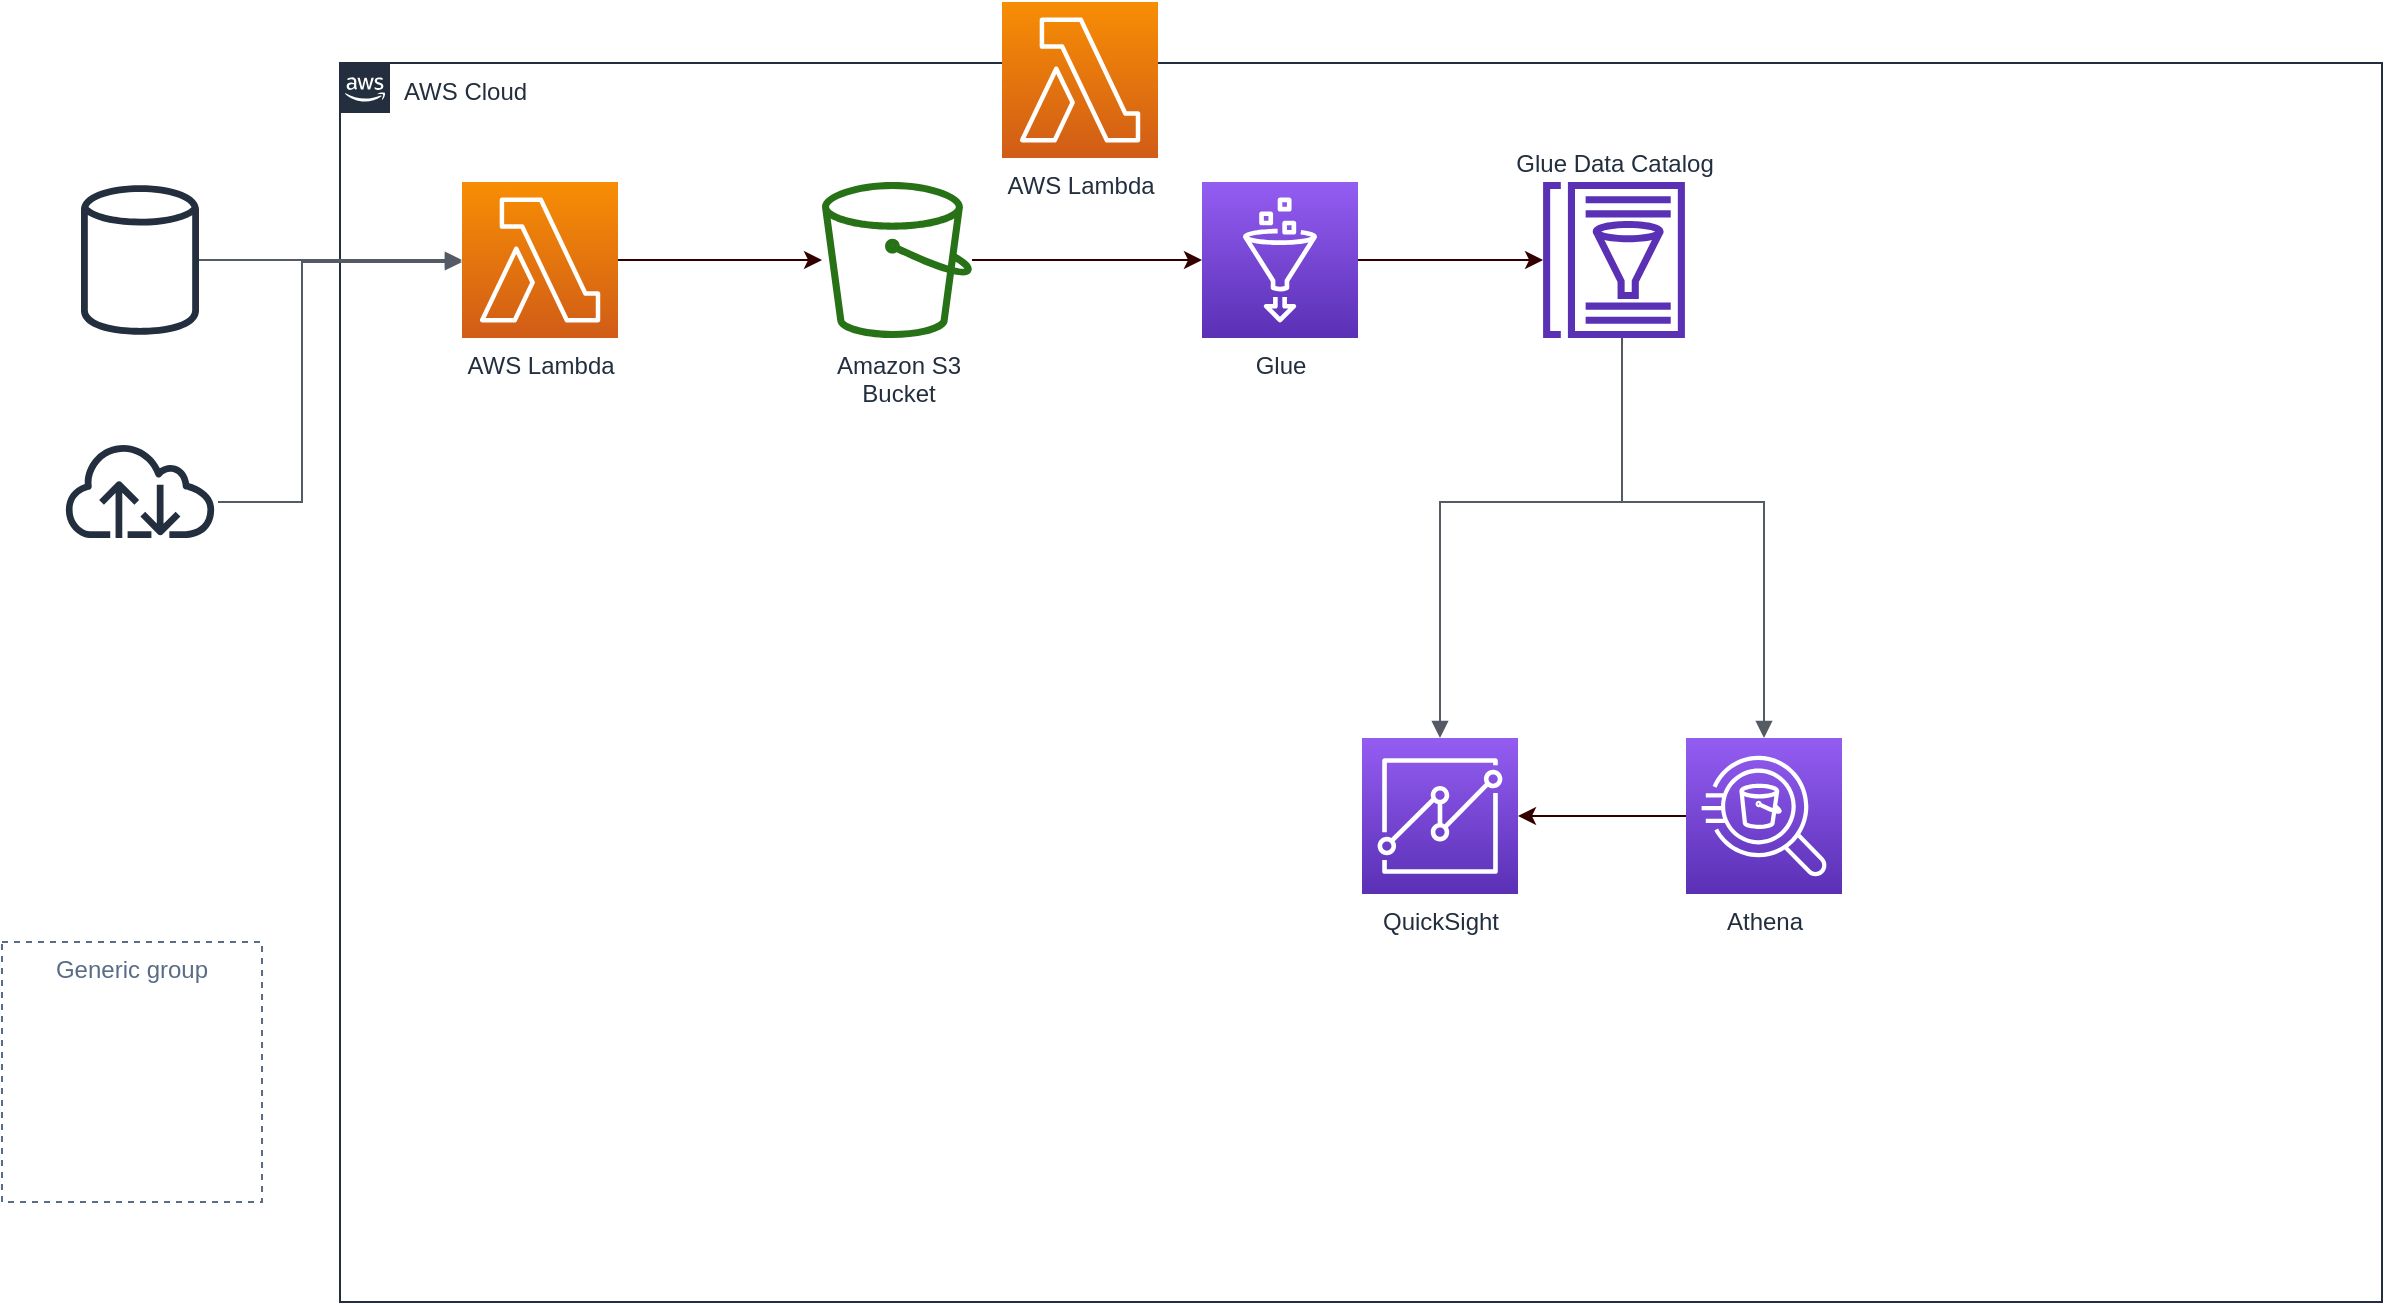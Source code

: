 <mxfile version="14.9.6" type="github">
  <diagram id="Ht1M8jgEwFfnCIfOTk4-" name="Page-1">
    <mxGraphModel dx="1180" dy="1616" grid="1" gridSize="10" guides="1" tooltips="1" connect="1" arrows="1" fold="1" page="1" pageScale="1" pageWidth="1169" pageHeight="827" math="0" shadow="0">
      <root>
        <mxCell id="0" />
        <mxCell id="1" parent="0" />
        <mxCell id="UEzPUAAOIrF-is8g5C7q-175" value="AWS Cloud" style="points=[[0,0],[0.25,0],[0.5,0],[0.75,0],[1,0],[1,0.25],[1,0.5],[1,0.75],[1,1],[0.75,1],[0.5,1],[0.25,1],[0,1],[0,0.75],[0,0.5],[0,0.25]];outlineConnect=0;gradientColor=none;html=1;whiteSpace=wrap;fontSize=12;fontStyle=0;shape=mxgraph.aws4.group;grIcon=mxgraph.aws4.group_aws_cloud_alt;strokeColor=#232F3E;fillColor=none;verticalAlign=top;align=left;spacingLeft=30;fontColor=#232F3E;dashed=0;labelBackgroundColor=#ffffff;" parent="1" vertex="1">
          <mxGeometry x="219" y="-789.5" width="1021" height="619.5" as="geometry" />
        </mxCell>
        <mxCell id="W5TTyE3rxZX66SbKd2Jt-25" value="" style="edgeStyle=orthogonalEdgeStyle;curved=1;orthogonalLoop=1;jettySize=auto;html=1;strokeColor=#330000;" edge="1" parent="1" source="UEzPUAAOIrF-is8g5C7q-177" target="W5TTyE3rxZX66SbKd2Jt-7">
          <mxGeometry relative="1" as="geometry" />
        </mxCell>
        <mxCell id="UEzPUAAOIrF-is8g5C7q-177" value="Amazon S3&lt;br&gt;Bucket&lt;br&gt;" style="outlineConnect=0;fontColor=#232F3E;gradientColor=none;fillColor=#277116;strokeColor=none;dashed=0;verticalLabelPosition=bottom;verticalAlign=top;align=center;html=1;fontSize=12;fontStyle=0;aspect=fixed;pointerEvents=1;shape=mxgraph.aws4.bucket;labelBackgroundColor=#ffffff;" parent="1" vertex="1">
          <mxGeometry x="460" y="-730" width="75" height="78" as="geometry" />
        </mxCell>
        <mxCell id="W5TTyE3rxZX66SbKd2Jt-23" value="" style="edgeStyle=orthogonalEdgeStyle;curved=1;orthogonalLoop=1;jettySize=auto;html=1;strokeColor=#330000;" edge="1" parent="1" source="W5TTyE3rxZX66SbKd2Jt-6" target="UEzPUAAOIrF-is8g5C7q-177">
          <mxGeometry relative="1" as="geometry" />
        </mxCell>
        <mxCell id="W5TTyE3rxZX66SbKd2Jt-6" value="AWS Lambda" style="points=[[0,0,0],[0.25,0,0],[0.5,0,0],[0.75,0,0],[1,0,0],[0,1,0],[0.25,1,0],[0.5,1,0],[0.75,1,0],[1,1,0],[0,0.25,0],[0,0.5,0],[0,0.75,0],[1,0.25,0],[1,0.5,0],[1,0.75,0]];outlineConnect=0;fontColor=#232F3E;gradientColor=#F78E04;gradientDirection=north;fillColor=#D05C17;strokeColor=#ffffff;dashed=0;verticalLabelPosition=bottom;verticalAlign=top;align=center;html=1;fontSize=12;fontStyle=0;aspect=fixed;shape=mxgraph.aws4.resourceIcon;resIcon=mxgraph.aws4.lambda;" vertex="1" parent="1">
          <mxGeometry x="280" y="-730" width="78" height="78" as="geometry" />
        </mxCell>
        <mxCell id="W5TTyE3rxZX66SbKd2Jt-26" value="" style="edgeStyle=orthogonalEdgeStyle;curved=1;orthogonalLoop=1;jettySize=auto;html=1;strokeColor=#330000;" edge="1" parent="1" source="W5TTyE3rxZX66SbKd2Jt-7" target="W5TTyE3rxZX66SbKd2Jt-12">
          <mxGeometry relative="1" as="geometry" />
        </mxCell>
        <mxCell id="W5TTyE3rxZX66SbKd2Jt-7" value="Glue" style="points=[[0,0,0],[0.25,0,0],[0.5,0,0],[0.75,0,0],[1,0,0],[0,1,0],[0.25,1,0],[0.5,1,0],[0.75,1,0],[1,1,0],[0,0.25,0],[0,0.5,0],[0,0.75,0],[1,0.25,0],[1,0.5,0],[1,0.75,0]];outlineConnect=0;fontColor=#232F3E;gradientColor=#945DF2;gradientDirection=north;fillColor=#5A30B5;strokeColor=#ffffff;dashed=0;verticalLabelPosition=bottom;verticalAlign=top;align=center;html=1;fontSize=12;fontStyle=0;aspect=fixed;shape=mxgraph.aws4.resourceIcon;resIcon=mxgraph.aws4.glue;" vertex="1" parent="1">
          <mxGeometry x="650" y="-730" width="78" height="78" as="geometry" />
        </mxCell>
        <mxCell id="W5TTyE3rxZX66SbKd2Jt-8" value="QuickSight" style="points=[[0,0,0],[0.25,0,0],[0.5,0,0],[0.75,0,0],[1,0,0],[0,1,0],[0.25,1,0],[0.5,1,0],[0.75,1,0],[1,1,0],[0,0.25,0],[0,0.5,0],[0,0.75,0],[1,0.25,0],[1,0.5,0],[1,0.75,0]];outlineConnect=0;fontColor=#232F3E;gradientColor=#945DF2;gradientDirection=north;fillColor=#5A30B5;strokeColor=#ffffff;dashed=0;verticalLabelPosition=bottom;verticalAlign=top;align=center;html=1;fontSize=12;fontStyle=0;aspect=fixed;shape=mxgraph.aws4.resourceIcon;resIcon=mxgraph.aws4.quicksight;" vertex="1" parent="1">
          <mxGeometry x="730" y="-452" width="78" height="78" as="geometry" />
        </mxCell>
        <mxCell id="W5TTyE3rxZX66SbKd2Jt-30" value="" style="edgeStyle=orthogonalEdgeStyle;curved=1;orthogonalLoop=1;jettySize=auto;html=1;strokeColor=#330000;" edge="1" parent="1" source="W5TTyE3rxZX66SbKd2Jt-10" target="W5TTyE3rxZX66SbKd2Jt-8">
          <mxGeometry relative="1" as="geometry" />
        </mxCell>
        <mxCell id="W5TTyE3rxZX66SbKd2Jt-10" value="Athena" style="points=[[0,0,0],[0.25,0,0],[0.5,0,0],[0.75,0,0],[1,0,0],[0,1,0],[0.25,1,0],[0.5,1,0],[0.75,1,0],[1,1,0],[0,0.25,0],[0,0.5,0],[0,0.75,0],[1,0.25,0],[1,0.5,0],[1,0.75,0]];outlineConnect=0;fontColor=#232F3E;gradientColor=#945DF2;gradientDirection=north;fillColor=#5A30B5;strokeColor=#ffffff;dashed=0;verticalLabelPosition=bottom;verticalAlign=top;align=center;html=1;fontSize=12;fontStyle=0;aspect=fixed;shape=mxgraph.aws4.resourceIcon;resIcon=mxgraph.aws4.athena;" vertex="1" parent="1">
          <mxGeometry x="892" y="-452" width="78" height="78" as="geometry" />
        </mxCell>
        <mxCell id="W5TTyE3rxZX66SbKd2Jt-12" value="Glue Data Catalog" style="outlineConnect=0;fontColor=#232F3E;gradientColor=none;fillColor=#5A30B5;strokeColor=none;dashed=0;verticalLabelPosition=top;verticalAlign=bottom;align=center;html=1;fontSize=12;fontStyle=0;aspect=fixed;pointerEvents=1;shape=mxgraph.aws4.glue_data_catalog;labelPosition=center;" vertex="1" parent="1">
          <mxGeometry x="820" y="-730" width="72" height="78" as="geometry" />
        </mxCell>
        <mxCell id="W5TTyE3rxZX66SbKd2Jt-13" value="Generic group" style="fillColor=none;strokeColor=#5A6C86;dashed=1;verticalAlign=top;fontStyle=0;fontColor=#5A6C86;" vertex="1" parent="1">
          <mxGeometry x="50" y="-350" width="130" height="130" as="geometry" />
        </mxCell>
        <mxCell id="W5TTyE3rxZX66SbKd2Jt-14" value="" style="outlineConnect=0;fontColor=#232F3E;gradientColor=none;fillColor=#232F3E;strokeColor=none;dashed=0;verticalLabelPosition=bottom;verticalAlign=top;align=center;html=1;fontSize=12;fontStyle=0;aspect=fixed;pointerEvents=1;shape=mxgraph.aws4.generic_database;" vertex="1" parent="1">
          <mxGeometry x="89.5" y="-730" width="59" height="78" as="geometry" />
        </mxCell>
        <mxCell id="W5TTyE3rxZX66SbKd2Jt-15" value="" style="outlineConnect=0;fontColor=#232F3E;gradientColor=none;fillColor=#232F3E;strokeColor=none;dashed=0;verticalLabelPosition=bottom;verticalAlign=top;align=center;html=1;fontSize=12;fontStyle=0;aspect=fixed;pointerEvents=1;shape=mxgraph.aws4.internet;" vertex="1" parent="1">
          <mxGeometry x="80" y="-600" width="78" height="48" as="geometry" />
        </mxCell>
        <mxCell id="W5TTyE3rxZX66SbKd2Jt-18" value="" style="edgeStyle=orthogonalEdgeStyle;html=1;endArrow=block;elbow=vertical;startArrow=none;endFill=1;strokeColor=#545B64;rounded=0;entryX=0;entryY=0.5;entryDx=0;entryDy=0;entryPerimeter=0;" edge="1" parent="1" source="W5TTyE3rxZX66SbKd2Jt-14" target="W5TTyE3rxZX66SbKd2Jt-6">
          <mxGeometry width="100" relative="1" as="geometry">
            <mxPoint x="490" y="-550" as="sourcePoint" />
            <mxPoint x="360" y="-691" as="targetPoint" />
          </mxGeometry>
        </mxCell>
        <mxCell id="W5TTyE3rxZX66SbKd2Jt-20" value="" style="edgeStyle=orthogonalEdgeStyle;html=1;endArrow=block;elbow=vertical;startArrow=none;endFill=1;strokeColor=#545B64;rounded=0;" edge="1" parent="1">
          <mxGeometry width="100" relative="1" as="geometry">
            <mxPoint x="158" y="-570" as="sourcePoint" />
            <mxPoint x="280" y="-690" as="targetPoint" />
            <Array as="points">
              <mxPoint x="200" y="-570" />
              <mxPoint x="200" y="-690" />
            </Array>
          </mxGeometry>
        </mxCell>
        <mxCell id="W5TTyE3rxZX66SbKd2Jt-28" value="" style="edgeStyle=orthogonalEdgeStyle;html=1;endArrow=block;elbow=vertical;startArrow=none;endFill=1;strokeColor=#545B64;rounded=0;" edge="1" parent="1" source="W5TTyE3rxZX66SbKd2Jt-12" target="W5TTyE3rxZX66SbKd2Jt-10">
          <mxGeometry width="100" relative="1" as="geometry">
            <mxPoint x="850" y="-570" as="sourcePoint" />
            <mxPoint x="950" y="-570" as="targetPoint" />
            <Array as="points">
              <mxPoint x="860" y="-570" />
              <mxPoint x="931" y="-570" />
            </Array>
          </mxGeometry>
        </mxCell>
        <mxCell id="W5TTyE3rxZX66SbKd2Jt-29" value="" style="edgeStyle=orthogonalEdgeStyle;html=1;endArrow=block;elbow=vertical;startArrow=none;endFill=1;strokeColor=#545B64;rounded=0;" edge="1" parent="1" target="W5TTyE3rxZX66SbKd2Jt-8">
          <mxGeometry width="100" relative="1" as="geometry">
            <mxPoint x="860" y="-650" as="sourcePoint" />
            <mxPoint x="590" y="-550" as="targetPoint" />
            <Array as="points">
              <mxPoint x="860" y="-570" />
              <mxPoint x="769" y="-570" />
            </Array>
          </mxGeometry>
        </mxCell>
        <mxCell id="W5TTyE3rxZX66SbKd2Jt-31" value="AWS Lambda" style="points=[[0,0,0],[0.25,0,0],[0.5,0,0],[0.75,0,0],[1,0,0],[0,1,0],[0.25,1,0],[0.5,1,0],[0.75,1,0],[1,1,0],[0,0.25,0],[0,0.5,0],[0,0.75,0],[1,0.25,0],[1,0.5,0],[1,0.75,0]];outlineConnect=0;fontColor=#232F3E;gradientColor=#F78E04;gradientDirection=north;fillColor=#D05C17;strokeColor=#ffffff;dashed=0;verticalLabelPosition=bottom;verticalAlign=top;align=center;html=1;fontSize=12;fontStyle=0;aspect=fixed;shape=mxgraph.aws4.resourceIcon;resIcon=mxgraph.aws4.lambda;" vertex="1" parent="1">
          <mxGeometry x="550" y="-820" width="78" height="78" as="geometry" />
        </mxCell>
      </root>
    </mxGraphModel>
  </diagram>
</mxfile>

